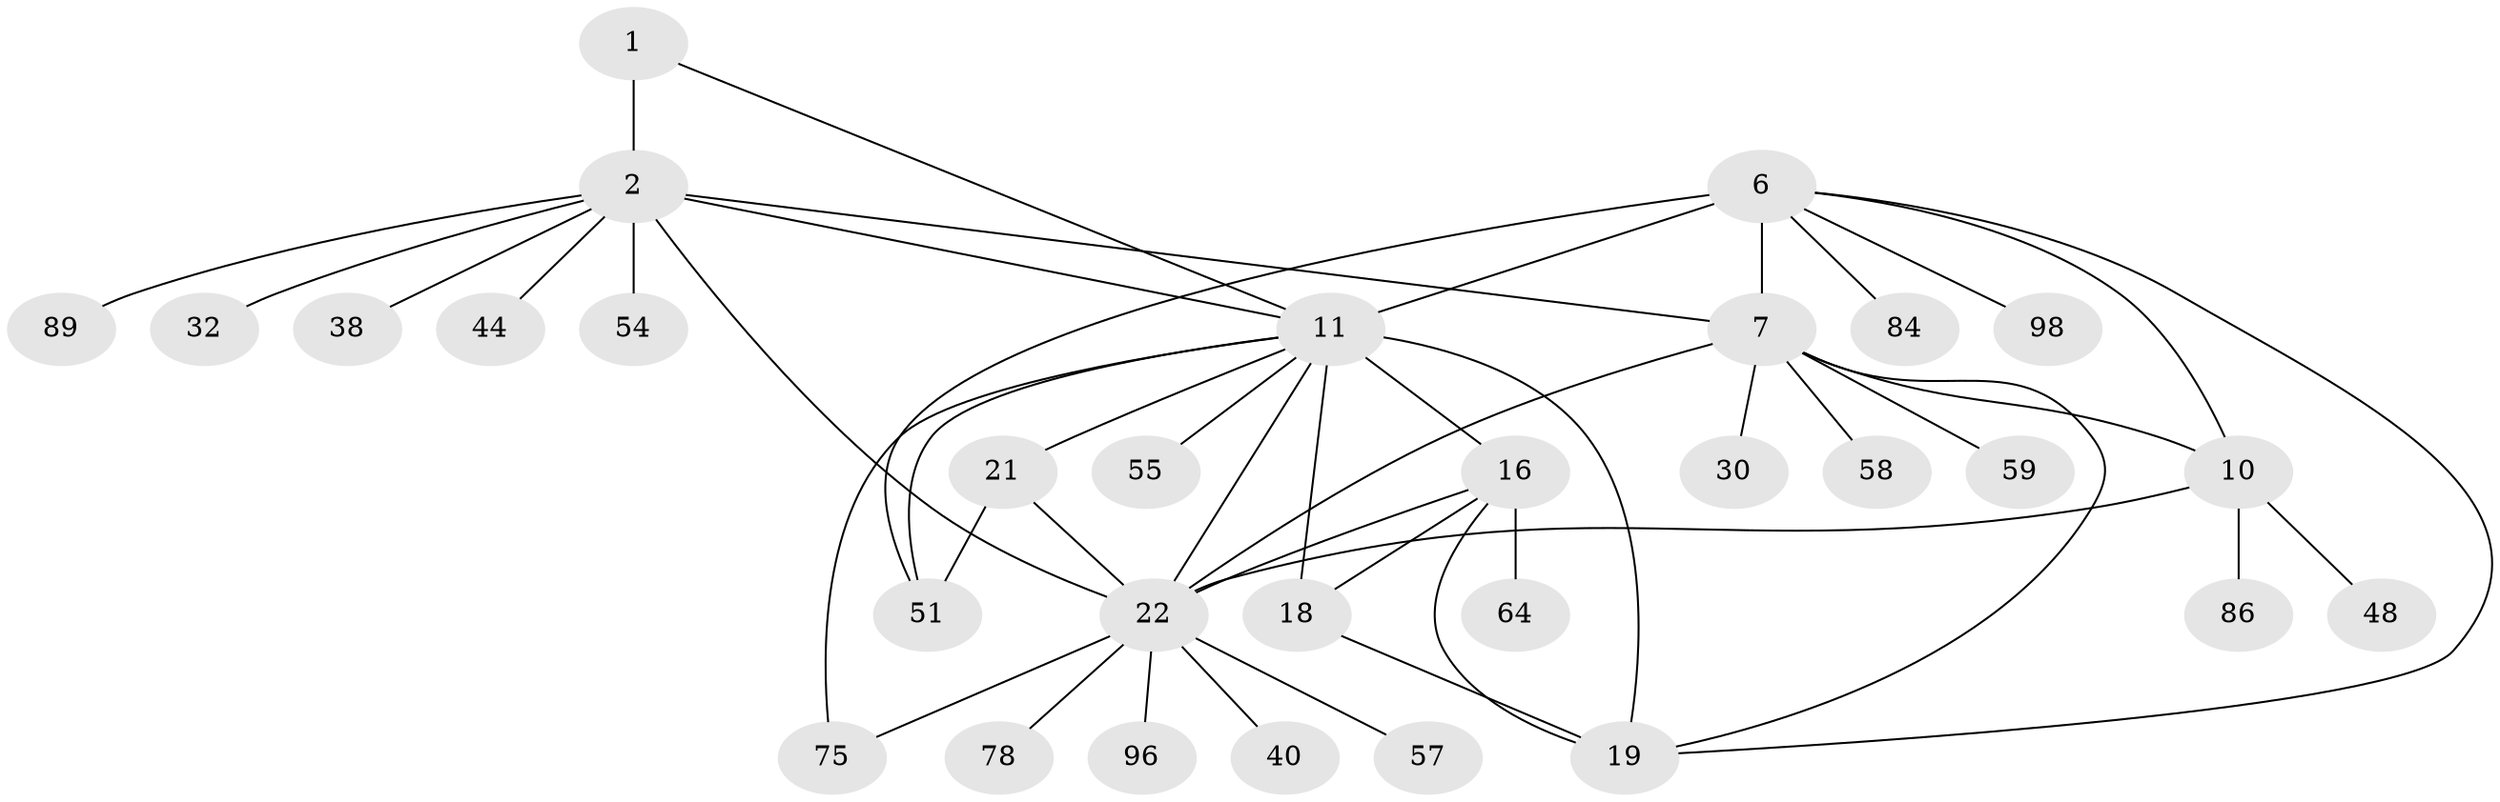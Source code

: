 // original degree distribution, {10: 0.018867924528301886, 7: 0.07547169811320754, 6: 0.05660377358490566, 9: 0.018867924528301886, 5: 0.009433962264150943, 11: 0.02830188679245283, 8: 0.02830188679245283, 1: 0.5377358490566038, 3: 0.04716981132075472, 2: 0.1792452830188679}
// Generated by graph-tools (version 1.1) at 2025/19/03/04/25 18:19:42]
// undirected, 31 vertices, 46 edges
graph export_dot {
graph [start="1"]
  node [color=gray90,style=filled];
  1 [super="+61+34+45+103+94"];
  2 [super="+4+3+42"];
  6 [super="+9+33+36+72"];
  7 [super="+37+47+8+79"];
  10;
  11 [super="+87+12+28"];
  16 [super="+53"];
  18 [super="+68+105+26"];
  19 [super="+39+46+102"];
  21 [super="+90+100"];
  22 [super="+27+24+23+93"];
  30;
  32;
  38;
  40;
  44;
  48;
  51 [super="+74"];
  54 [super="+60"];
  55;
  57;
  58;
  59;
  64;
  75 [super="+85"];
  78;
  84;
  86;
  89;
  96;
  98;
  1 -- 2 [weight=4];
  1 -- 11;
  2 -- 7;
  2 -- 32;
  2 -- 38;
  2 -- 44;
  2 -- 54;
  2 -- 89;
  2 -- 11;
  2 -- 22;
  6 -- 7 [weight=5];
  6 -- 10 [weight=2];
  6 -- 19;
  6 -- 51;
  6 -- 98;
  6 -- 84;
  6 -- 11;
  7 -- 10 [weight=2];
  7 -- 22 [weight=4];
  7 -- 19;
  7 -- 58;
  7 -- 59;
  7 -- 30;
  10 -- 48;
  10 -- 86;
  10 -- 22;
  11 -- 75;
  11 -- 16 [weight=2];
  11 -- 18 [weight=2];
  11 -- 51;
  11 -- 19 [weight=2];
  11 -- 21;
  11 -- 22;
  11 -- 55;
  16 -- 18;
  16 -- 19;
  16 -- 22;
  16 -- 64;
  18 -- 19;
  21 -- 22 [weight=4];
  21 -- 51;
  22 -- 96;
  22 -- 40;
  22 -- 75;
  22 -- 78;
  22 -- 57;
}
